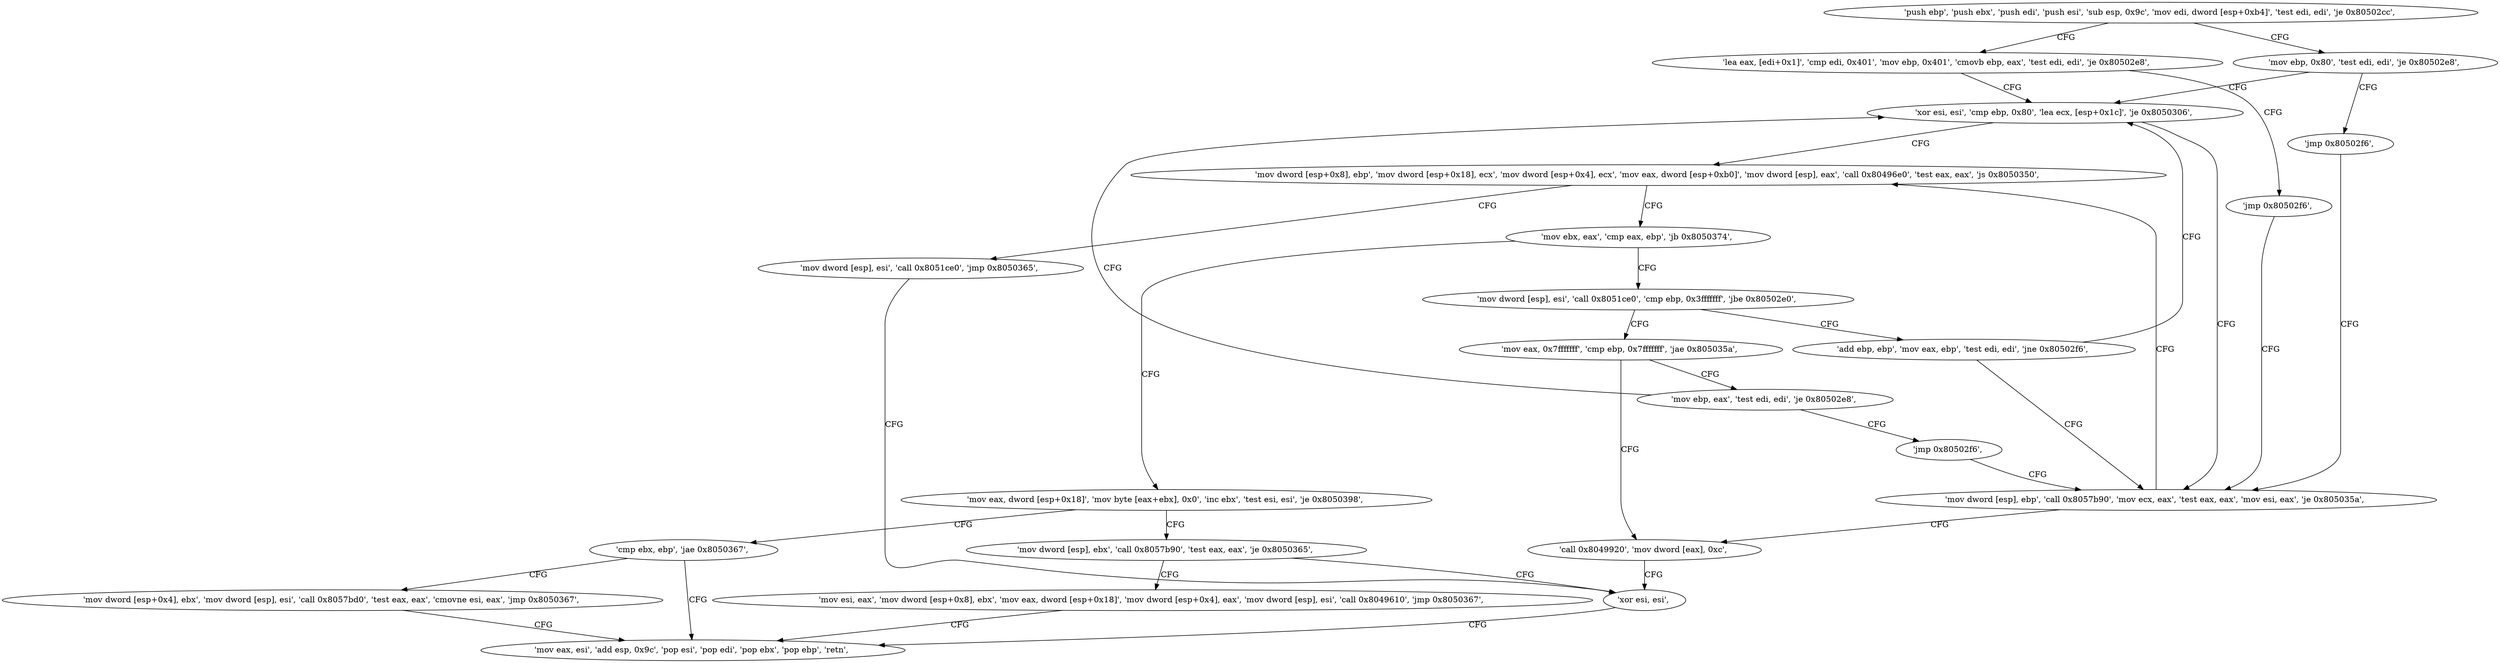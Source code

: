 digraph "func" {
"134546080" [label = "'push ebp', 'push ebx', 'push edi', 'push esi', 'sub esp, 0x9c', 'mov edi, dword [esp+0xb4]', 'test edi, edi', 'je 0x80502cc', " ]
"134546124" [label = "'mov ebp, 0x80', 'test edi, edi', 'je 0x80502e8', " ]
"134546101" [label = "'lea eax, [edi+0x1]', 'cmp edi, 0x401', 'mov ebp, 0x401', 'cmovb ebp, eax', 'test edi, edi', 'je 0x80502e8', " ]
"134546152" [label = "'xor esi, esi', 'cmp ebp, 0x80', 'lea ecx, [esp+0x1c]', 'je 0x8050306', " ]
"134546133" [label = "'jmp 0x80502f6', " ]
"134546122" [label = "'jmp 0x80502f6', " ]
"134546182" [label = "'mov dword [esp+0x8], ebp', 'mov dword [esp+0x18], ecx', 'mov dword [esp+0x4], ecx', 'mov eax, dword [esp+0xb0]', 'mov dword [esp], eax', 'call 0x80496e0', 'test eax, eax', 'js 0x8050350', " ]
"134546166" [label = "'mov dword [esp], ebp', 'call 0x8057b90', 'mov ecx, eax', 'test eax, eax', 'mov esi, eax', 'je 0x805035a', " ]
"134546256" [label = "'mov dword [esp], esi', 'call 0x8051ce0', 'jmp 0x8050365', " ]
"134546213" [label = "'mov ebx, eax', 'cmp eax, ebp', 'jb 0x8050374', " ]
"134546266" [label = "'call 0x8049920', 'mov dword [eax], 0xc', " ]
"134546277" [label = "'xor esi, esi', " ]
"134546292" [label = "'mov eax, dword [esp+0x18]', 'mov byte [eax+ebx], 0x0', 'inc ebx', 'test esi, esi', 'je 0x8050398', " ]
"134546219" [label = "'mov dword [esp], esi', 'call 0x8051ce0', 'cmp ebp, 0x3fffffff', 'jbe 0x80502e0', " ]
"134546279" [label = "'mov eax, esi', 'add esp, 0x9c', 'pop esi', 'pop edi', 'pop ebx', 'pop ebp', 'retn', " ]
"134546328" [label = "'mov dword [esp], ebx', 'call 0x8057b90', 'test eax, eax', 'je 0x8050365', " ]
"134546305" [label = "'cmp ebx, ebp', 'jae 0x8050367', " ]
"134546144" [label = "'add ebp, ebp', 'mov eax, ebp', 'test edi, edi', 'jne 0x80502f6', " ]
"134546235" [label = "'mov eax, 0x7fffffff', 'cmp ebp, 0x7fffffff', 'jae 0x805035a', " ]
"134546340" [label = "'mov esi, eax', 'mov dword [esp+0x8], ebx', 'mov eax, dword [esp+0x18]', 'mov dword [esp+0x4], eax', 'mov dword [esp], esi', 'call 0x8049610', 'jmp 0x8050367', " ]
"134546309" [label = "'mov dword [esp+0x4], ebx', 'mov dword [esp], esi', 'call 0x8057bd0', 'test eax, eax', 'cmovne esi, eax', 'jmp 0x8050367', " ]
"134546248" [label = "'mov ebp, eax', 'test edi, edi', 'je 0x80502e8', " ]
"134546254" [label = "'jmp 0x80502f6', " ]
"134546080" -> "134546124" [ label = "CFG" ]
"134546080" -> "134546101" [ label = "CFG" ]
"134546124" -> "134546152" [ label = "CFG" ]
"134546124" -> "134546133" [ label = "CFG" ]
"134546101" -> "134546152" [ label = "CFG" ]
"134546101" -> "134546122" [ label = "CFG" ]
"134546152" -> "134546182" [ label = "CFG" ]
"134546152" -> "134546166" [ label = "CFG" ]
"134546133" -> "134546166" [ label = "CFG" ]
"134546122" -> "134546166" [ label = "CFG" ]
"134546182" -> "134546256" [ label = "CFG" ]
"134546182" -> "134546213" [ label = "CFG" ]
"134546166" -> "134546266" [ label = "CFG" ]
"134546166" -> "134546182" [ label = "CFG" ]
"134546256" -> "134546277" [ label = "CFG" ]
"134546213" -> "134546292" [ label = "CFG" ]
"134546213" -> "134546219" [ label = "CFG" ]
"134546266" -> "134546277" [ label = "CFG" ]
"134546277" -> "134546279" [ label = "CFG" ]
"134546292" -> "134546328" [ label = "CFG" ]
"134546292" -> "134546305" [ label = "CFG" ]
"134546219" -> "134546144" [ label = "CFG" ]
"134546219" -> "134546235" [ label = "CFG" ]
"134546328" -> "134546277" [ label = "CFG" ]
"134546328" -> "134546340" [ label = "CFG" ]
"134546305" -> "134546279" [ label = "CFG" ]
"134546305" -> "134546309" [ label = "CFG" ]
"134546144" -> "134546166" [ label = "CFG" ]
"134546144" -> "134546152" [ label = "CFG" ]
"134546235" -> "134546266" [ label = "CFG" ]
"134546235" -> "134546248" [ label = "CFG" ]
"134546340" -> "134546279" [ label = "CFG" ]
"134546309" -> "134546279" [ label = "CFG" ]
"134546248" -> "134546152" [ label = "CFG" ]
"134546248" -> "134546254" [ label = "CFG" ]
"134546254" -> "134546166" [ label = "CFG" ]
}
